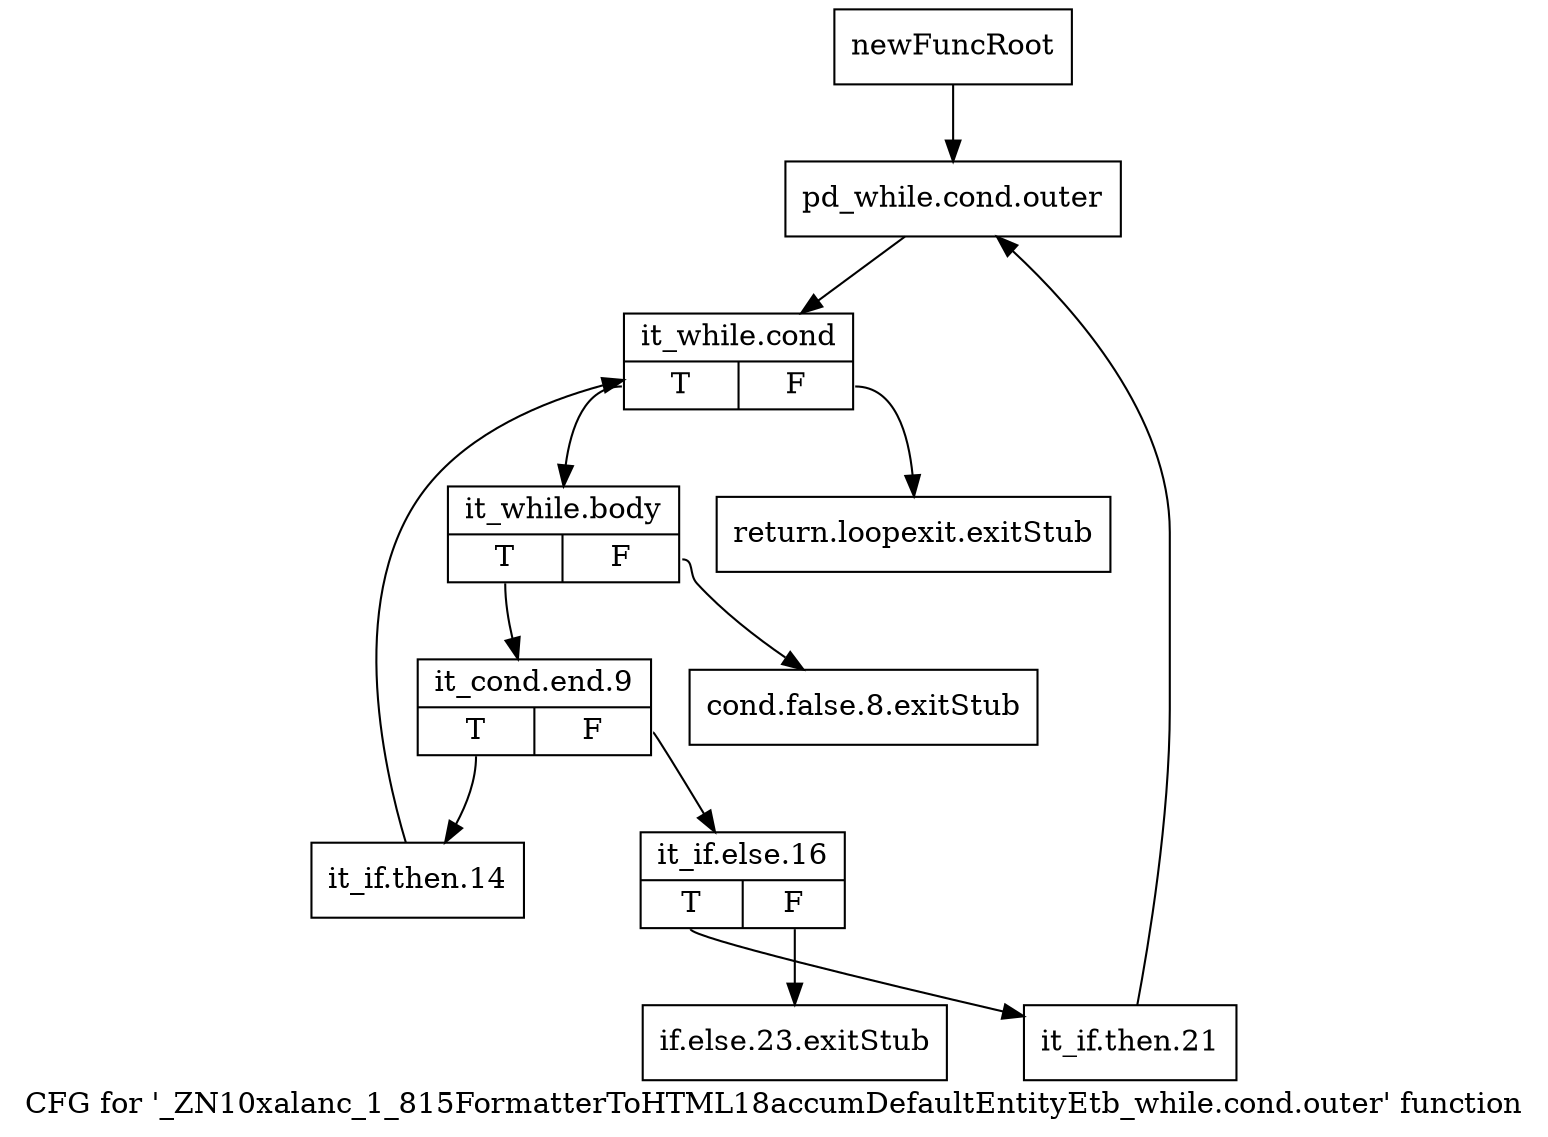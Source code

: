 digraph "CFG for '_ZN10xalanc_1_815FormatterToHTML18accumDefaultEntityEtb_while.cond.outer' function" {
	label="CFG for '_ZN10xalanc_1_815FormatterToHTML18accumDefaultEntityEtb_while.cond.outer' function";

	Node0x9da7b70 [shape=record,label="{newFuncRoot}"];
	Node0x9da7b70 -> Node0x9da7cb0;
	Node0x9da7bc0 [shape=record,label="{return.loopexit.exitStub}"];
	Node0x9da7c10 [shape=record,label="{cond.false.8.exitStub}"];
	Node0x9da7c60 [shape=record,label="{if.else.23.exitStub}"];
	Node0x9da7cb0 [shape=record,label="{pd_while.cond.outer}"];
	Node0x9da7cb0 -> Node0x9da7d00;
	Node0x9da7d00 [shape=record,label="{it_while.cond|{<s0>T|<s1>F}}"];
	Node0x9da7d00:s0 -> Node0x9da7d50;
	Node0x9da7d00:s1 -> Node0x9da7bc0;
	Node0x9da7d50 [shape=record,label="{it_while.body|{<s0>T|<s1>F}}"];
	Node0x9da7d50:s0 -> Node0x9da7da0;
	Node0x9da7d50:s1 -> Node0x9da7c10;
	Node0x9da7da0 [shape=record,label="{it_cond.end.9|{<s0>T|<s1>F}}"];
	Node0x9da7da0:s0 -> Node0x9da7e90;
	Node0x9da7da0:s1 -> Node0x9da7df0;
	Node0x9da7df0 [shape=record,label="{it_if.else.16|{<s0>T|<s1>F}}"];
	Node0x9da7df0:s0 -> Node0x9da7e40;
	Node0x9da7df0:s1 -> Node0x9da7c60;
	Node0x9da7e40 [shape=record,label="{it_if.then.21}"];
	Node0x9da7e40 -> Node0x9da7cb0;
	Node0x9da7e90 [shape=record,label="{it_if.then.14}"];
	Node0x9da7e90 -> Node0x9da7d00;
}
